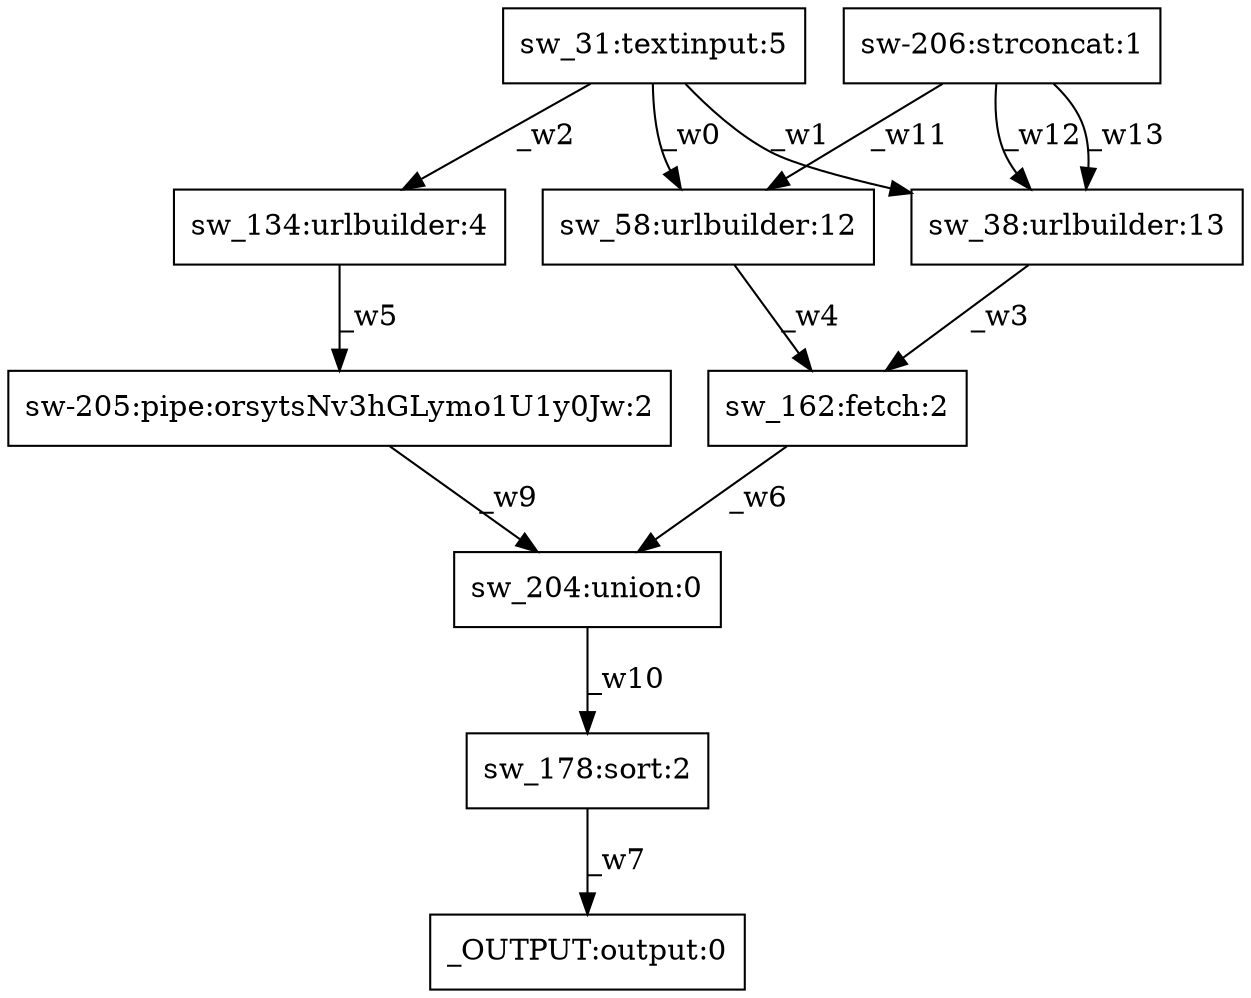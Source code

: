 digraph test1 { node [shape=box] "sw_178" [label="sw_178:sort:2"];"sw_204" [label="sw_204:union:0"];"_OUTPUT" [label="_OUTPUT:output:0"];"sw_31" [label="sw_31:textinput:5"];"sw_58" [label="sw_58:urlbuilder:12"];"sw-205" [label="sw-205:pipe:orsytsNv3hGLymo1U1y0Jw:2"];"sw_38" [label="sw_38:urlbuilder:13"];"sw_134" [label="sw_134:urlbuilder:4"];"sw_162" [label="sw_162:fetch:2"];"sw-206" [label="sw-206:strconcat:1"];"sw_31" -> "sw_58" [label="_w0"];"sw_31" -> "sw_38" [label="_w1"];"sw_31" -> "sw_134" [label="_w2"];"sw_38" -> "sw_162" [label="_w3"];"sw_58" -> "sw_162" [label="_w4"];"sw_134" -> "sw-205" [label="_w5"];"sw_162" -> "sw_204" [label="_w6"];"sw_178" -> "_OUTPUT" [label="_w7"];"sw-205" -> "sw_204" [label="_w9"];"sw_204" -> "sw_178" [label="_w10"];"sw-206" -> "sw_58" [label="_w11"];"sw-206" -> "sw_38" [label="_w12"];"sw-206" -> "sw_38" [label="_w13"];}